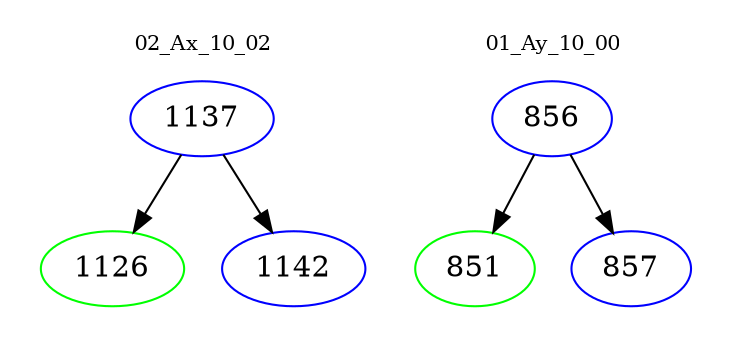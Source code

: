 digraph{
subgraph cluster_0 {
color = white
label = "02_Ax_10_02";
fontsize=10;
T0_1137 [label="1137", color="blue"]
T0_1137 -> T0_1126 [color="black"]
T0_1126 [label="1126", color="green"]
T0_1137 -> T0_1142 [color="black"]
T0_1142 [label="1142", color="blue"]
}
subgraph cluster_1 {
color = white
label = "01_Ay_10_00";
fontsize=10;
T1_856 [label="856", color="blue"]
T1_856 -> T1_851 [color="black"]
T1_851 [label="851", color="green"]
T1_856 -> T1_857 [color="black"]
T1_857 [label="857", color="blue"]
}
}
